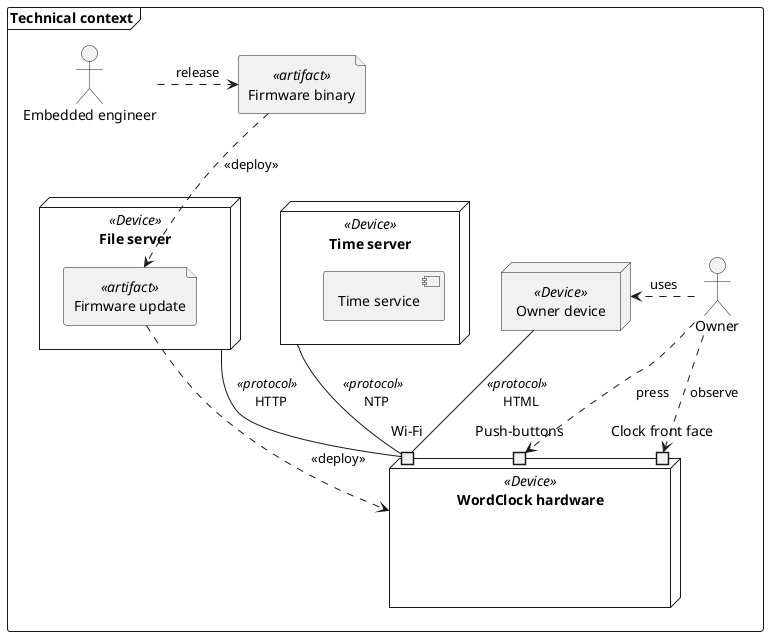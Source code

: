 @startuml
frame "Technical context" {

together {
    actor Owner
    node "Owner device" as Owner_device << Device >>
}

actor "Embedded engineer" as Embedded_engineer
file "Firmware binary" as Fw_binary << artifact >>

node "WordClock hardware" as Clk_hw << Device >> {
    port "Wi-Fi" as Wifi
    port "Push-buttons" as Push_buttons
    port "Clock front face" as clk_face
}

node "Time server" as Ntp_server << Device >> {
    component "Time service"
}

node "File server" as File_server << Device >> {
    file "Firmware update" as Firmware_update << artifact >>
}

Ntp_server -- Wifi: //<< protocol >>//  \nNTP

Embedded_engineer .> Fw_binary: release
Fw_binary ..> Firmware_update: << deploy >>
File_server -- Wifi: //<< protocol >>//  \nHTTP 

Firmware_update ..> Clk_hw: << deploy >>

Owner .> Owner_device: uses
Owner_device -- Wifi: //<< protocol >>//  \nHTML
Owner ..> Push_buttons: press
Owner ..> clk_face: observe

}
@enduml
